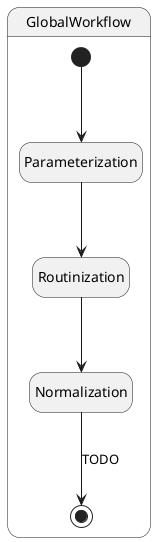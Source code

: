 @startuml
hide empty description

state GlobalWorkflow {
  [*] -d--> Parameterization
  Parameterization -down--> Routinization
  Routinization -down--> Normalization
  Normalization -down--> [*]: TODO
}

@enduml